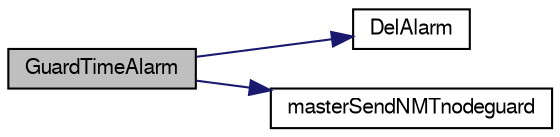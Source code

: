 digraph "GuardTimeAlarm"
{
  edge [fontname="FreeSans",fontsize="10",labelfontname="FreeSans",labelfontsize="10"];
  node [fontname="FreeSans",fontsize="10",shape=record];
  rankdir="LR";
  Node1 [label="GuardTimeAlarm",height=0.2,width=0.4,color="black", fillcolor="grey75", style="filled" fontcolor="black"];
  Node1 -> Node2 [color="midnightblue",fontsize="10",style="solid",fontname="FreeSans"];
  Node2 [label="DelAlarm",height=0.2,width=0.4,color="black", fillcolor="white", style="filled",URL="$group__timer.html#ga991b3cfaac2f201b14d5530f75985c21",tooltip="Delete an alarm before expiring. "];
  Node1 -> Node3 [color="midnightblue",fontsize="10",style="solid",fontname="FreeSans"];
  Node3 [label="masterSendNMTnodeguard",height=0.2,width=0.4,color="black", fillcolor="white", style="filled",URL="$group__nmtmaster.html#gaf63689baeabb15103c2b7afe8885c5c4",tooltip="Transmit a NodeGuard message on the network to the slave whose nodeId is node ID. ..."];
}
